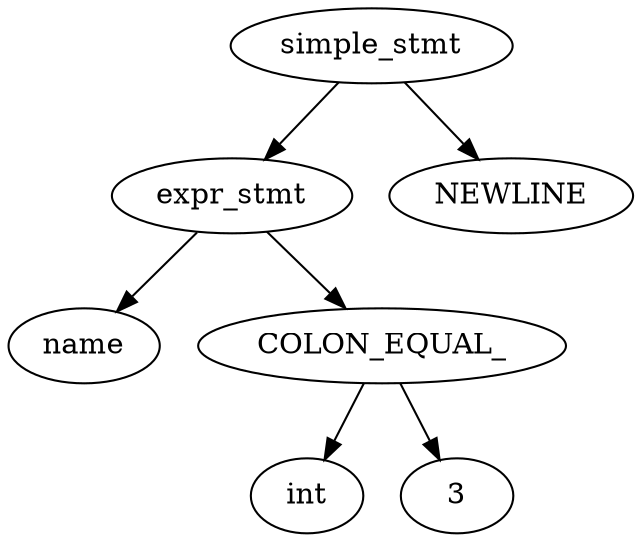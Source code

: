 // THIS IS A TEMPLATE FOR DOT

strict digraph ast {
	node0 [label=name];
	node1 [label=int];
	node2 [label=3];
	node3 [label=COLON_EQUAL_];
	node3 -> node2;
	node3 -> node1;
	node4 [label=expr_stmt];
	node4 -> node0;
	node4 -> node3;
	node5 [label=NEWLINE];
	node6 [label=simple_stmt];
	node6 -> node4;
	node6 -> node5;
}
